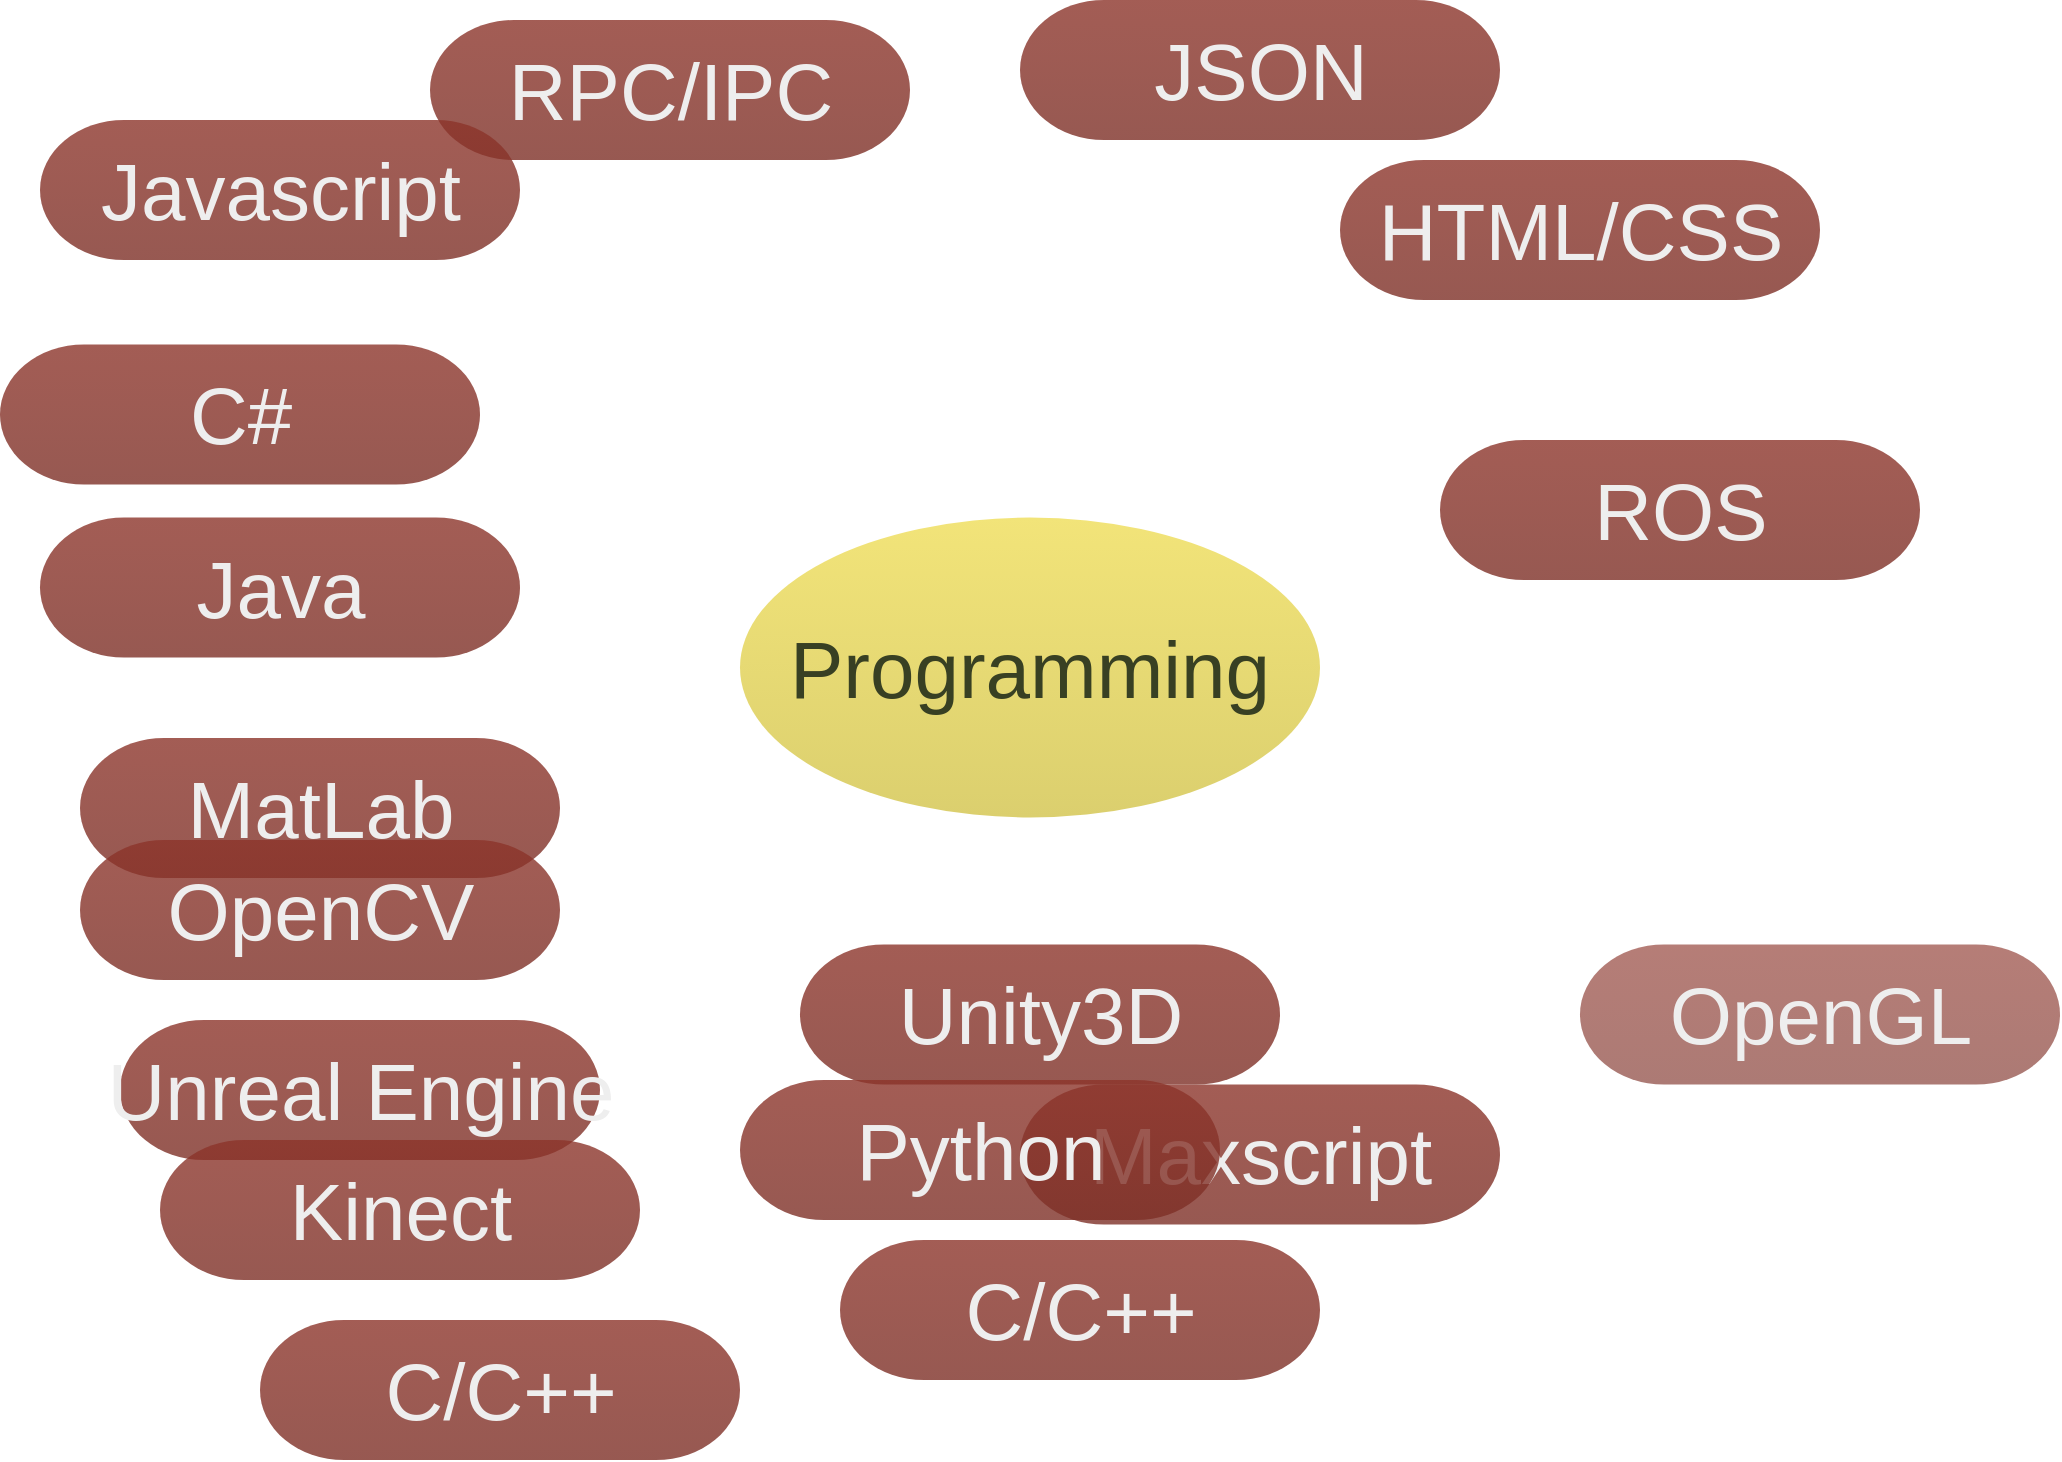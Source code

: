 <mxfile version="13.10.9" type="github">
  <diagram id="6a731a19-8d31-9384-78a2-239565b7b9f0" name="Page-1">
    <mxGraphModel dx="1422" dy="763" grid="1" gridSize="10" guides="1" tooltips="1" connect="1" arrows="1" fold="1" page="1" pageScale="1" pageWidth="1169" pageHeight="827" background="#ffffff" math="0" shadow="0">
      <root>
        <mxCell id="0" />
        <mxCell id="1" parent="0" />
        <mxCell id="1350" value="Programming" style="ellipse;whiteSpace=wrap;html=1;shadow=0;fontFamily=Helvetica;fontSize=40;align=center;strokeWidth=3;strokeColor=none;fillColor=#F2E479;fontColor=#384023;gradientColor=#DBCF6E;" parent="1" vertex="1">
          <mxGeometry x="620" y="268.75" width="290" height="150" as="geometry" />
        </mxCell>
        <mxCell id="iaC6b17GLmA-YWx4HKnk-1546" value="C/C++" style="rounded=1;strokeWidth=3;shadow=0;html=1;fontSize=40;strokeColor=none;fillColor=#8C342A;opacity=80;fontColor=#EEEEEE;arcSize=60;absoluteArcSize=0;gradientColor=#7D2F26;" vertex="1" parent="1">
          <mxGeometry x="380" y="670" width="240" height="70" as="geometry" />
        </mxCell>
        <mxCell id="iaC6b17GLmA-YWx4HKnk-1555" value="Maxscript" style="rounded=1;strokeWidth=3;shadow=0;html=1;fontSize=40;strokeColor=none;fillColor=#8C342A;opacity=80;fontColor=#EEEEEE;arcSize=60;absoluteArcSize=0;gradientColor=#7D2F26;" vertex="1" parent="1">
          <mxGeometry x="760" y="552.25" width="240" height="70" as="geometry" />
        </mxCell>
        <mxCell id="iaC6b17GLmA-YWx4HKnk-1556" value="Unity3D" style="rounded=1;strokeWidth=3;shadow=0;html=1;fontSize=40;strokeColor=none;fillColor=#8C342A;opacity=80;fontColor=#EEEEEE;arcSize=60;absoluteArcSize=0;gradientColor=#7D2F26;" vertex="1" parent="1">
          <mxGeometry x="650" y="482.25" width="240" height="70" as="geometry" />
        </mxCell>
        <mxCell id="iaC6b17GLmA-YWx4HKnk-1567" value="Unreal Engine" style="rounded=1;strokeWidth=3;shadow=0;html=1;fontSize=40;strokeColor=none;fillColor=#8C342A;glass=0;perimeterSpacing=2;arcSize=60;fillOpacity=100;opacity=80;fontColor=#EEEEEE;absoluteArcSize=0;gradientColor=#7D2F26;" vertex="1" parent="1">
          <mxGeometry x="310" y="520" width="240" height="70" as="geometry" />
        </mxCell>
        <mxCell id="iaC6b17GLmA-YWx4HKnk-1568" value="Kinect" style="rounded=1;strokeWidth=3;shadow=0;html=1;fontSize=40;strokeColor=none;fillColor=#8C342A;glass=0;perimeterSpacing=2;arcSize=60;fillOpacity=100;opacity=80;fontColor=#EEEEEE;absoluteArcSize=0;gradientColor=#7D2F26;" vertex="1" parent="1">
          <mxGeometry x="330" y="580" width="240" height="70" as="geometry" />
        </mxCell>
        <mxCell id="iaC6b17GLmA-YWx4HKnk-1569" value="Python" style="rounded=1;strokeWidth=3;shadow=0;html=1;fontSize=40;strokeColor=none;fillColor=#8C342A;glass=0;perimeterSpacing=2;arcSize=60;fillOpacity=100;opacity=80;fontColor=#EEEEEE;absoluteArcSize=0;gradientColor=#7D2F26;" vertex="1" parent="1">
          <mxGeometry x="620" y="550" width="240" height="70" as="geometry" />
        </mxCell>
        <mxCell id="iaC6b17GLmA-YWx4HKnk-1576" value="JSON" style="rounded=1;strokeWidth=3;shadow=0;html=1;fontSize=40;strokeColor=none;fillColor=#8C342A;opacity=80;fontColor=#EEEEEE;arcSize=60;absoluteArcSize=0;gradientColor=#7D2F26;" vertex="1" parent="1">
          <mxGeometry x="760" y="10" width="240" height="70" as="geometry" />
        </mxCell>
        <mxCell id="iaC6b17GLmA-YWx4HKnk-1579" value="C/C++" style="rounded=1;strokeWidth=3;shadow=0;html=1;fontSize=40;strokeColor=none;fillColor=#8C342A;glass=0;perimeterSpacing=2;arcSize=60;fillOpacity=100;opacity=80;fontColor=#EEEEEE;absoluteArcSize=0;gradientColor=#7D2F26;" vertex="1" parent="1">
          <mxGeometry x="670" y="630" width="240" height="70" as="geometry" />
        </mxCell>
        <mxCell id="iaC6b17GLmA-YWx4HKnk-1582" value="OpenGL" style="rounded=1;strokeWidth=3;shadow=0;fontSize=40;strokeColor=none;fillColor=#8C342A;glass=0;perimeterSpacing=2;arcSize=60;fillOpacity=80;labelBackgroundColor=none;labelBorderColor=none;html=1;fontFamily=Helvetica;absoluteArcSize=0;imageAspect=1;portConstraintRotation=0;container=0;comic=0;opacity=80;fontColor=#EEEEEE;gradientColor=#7D2F26;" vertex="1" parent="1">
          <mxGeometry x="1040" y="482.25" width="240" height="70" as="geometry" />
        </mxCell>
        <mxCell id="iaC6b17GLmA-YWx4HKnk-1583" value="&lt;div&gt;ROS&lt;/div&gt;" style="rounded=1;strokeWidth=3;shadow=0;html=1;fontSize=40;strokeColor=none;fillColor=#8C342A;glass=0;perimeterSpacing=2;arcSize=60;fillOpacity=100;opacity=80;fontColor=#EEEEEE;absoluteArcSize=0;gradientColor=#7D2F26;" vertex="1" parent="1">
          <mxGeometry x="970" y="230" width="240" height="70" as="geometry" />
        </mxCell>
        <mxCell id="iaC6b17GLmA-YWx4HKnk-1584" value="HTML/CSS" style="rounded=1;strokeWidth=3;shadow=0;html=1;fontSize=40;strokeColor=none;fillColor=#8C342A;glass=0;perimeterSpacing=2;arcSize=60;fillOpacity=100;opacity=80;fontColor=#EEEEEE;absoluteArcSize=0;gradientColor=#7D2F26;" vertex="1" parent="1">
          <mxGeometry x="920" y="90" width="240" height="70" as="geometry" />
        </mxCell>
        <mxCell id="iaC6b17GLmA-YWx4HKnk-1586" value="RPC/IPC" style="rounded=1;strokeWidth=3;shadow=0;html=1;fontSize=40;strokeColor=none;fillColor=#8C342A;glass=0;perimeterSpacing=2;arcSize=60;fillOpacity=100;opacity=80;fontColor=#EEEEEE;absoluteArcSize=0;gradientColor=#7D2F26;" vertex="1" parent="1">
          <mxGeometry x="465" y="20" width="240" height="70" as="geometry" />
        </mxCell>
        <mxCell id="iaC6b17GLmA-YWx4HKnk-1587" value="Javascript" style="rounded=1;strokeWidth=3;shadow=0;html=1;fontSize=40;glass=0;sketch=0;strokeColor=none;fillColor=#8C342A;perimeterSpacing=2;arcSize=60;fillOpacity=100;opacity=80;fontColor=#EEEEEE;absoluteArcSize=0;gradientColor=#7D2F26;" vertex="1" parent="1">
          <mxGeometry x="270" y="70" width="240" height="70" as="geometry" />
        </mxCell>
        <mxCell id="iaC6b17GLmA-YWx4HKnk-1588" value="C#" style="rounded=1;strokeWidth=3;shadow=0;html=1;fontSize=40;strokeColor=none;fillColor=#8C342A;glass=0;perimeterSpacing=2;arcSize=60;fillOpacity=100;opacity=80;fontColor=#EEEEEE;absoluteArcSize=0;gradientColor=#7D2F26;" vertex="1" parent="1">
          <mxGeometry x="250" y="182.25" width="240" height="70" as="geometry" />
        </mxCell>
        <mxCell id="iaC6b17GLmA-YWx4HKnk-1589" value="Java" style="rounded=1;strokeWidth=3;shadow=0;html=1;fontSize=40;strokeColor=none;fillColor=#8C342A;glass=0;perimeterSpacing=2;arcSize=60;fillOpacity=100;opacity=80;fontColor=#EEEEEE;absoluteArcSize=0;gradientColor=#7D2F26;" vertex="1" parent="1">
          <mxGeometry x="270" y="268.75" width="240" height="70" as="geometry" />
        </mxCell>
        <mxCell id="iaC6b17GLmA-YWx4HKnk-1590" value="MatLab" style="rounded=1;strokeWidth=3;shadow=0;html=1;fontSize=40;strokeColor=none;fillColor=#8C342A;glass=0;perimeterSpacing=2;arcSize=60;fillOpacity=100;opacity=80;fontColor=#EEEEEE;absoluteArcSize=0;gradientColor=#7D2F26;" vertex="1" parent="1">
          <mxGeometry x="290" y="379" width="240" height="70" as="geometry" />
        </mxCell>
        <mxCell id="iaC6b17GLmA-YWx4HKnk-1591" value="OpenCV" style="rounded=1;strokeWidth=3;shadow=0;html=1;fontSize=40;strokeColor=none;fillColor=#8C342A;glass=0;perimeterSpacing=2;arcSize=60;fillOpacity=100;opacity=80;fontColor=#EEEEEE;absoluteArcSize=0;gradientColor=#7D2F26;" vertex="1" parent="1">
          <mxGeometry x="290" y="430" width="240" height="70" as="geometry" />
        </mxCell>
      </root>
    </mxGraphModel>
  </diagram>
</mxfile>
